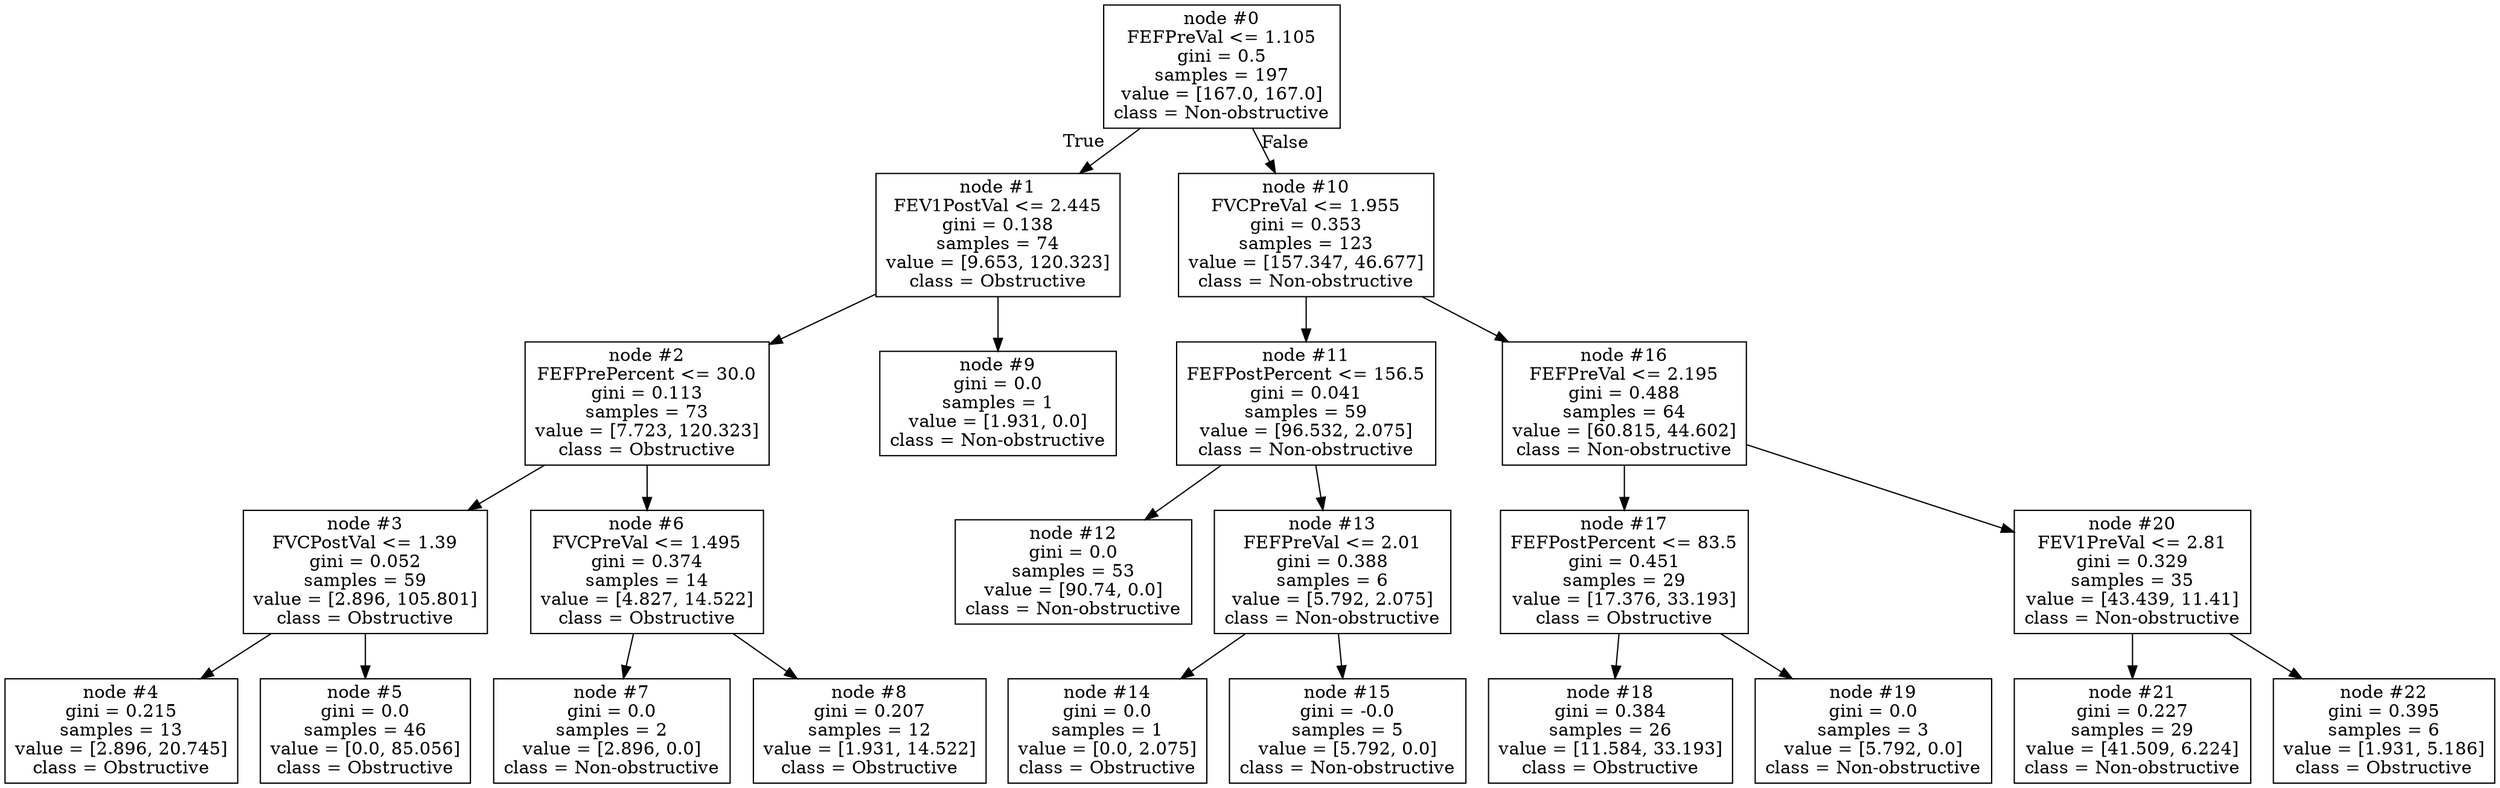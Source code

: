 digraph Tree {
node [shape=box] ;
0 [label="node #0\nFEFPreVal <= 1.105\ngini = 0.5\nsamples = 197\nvalue = [167.0, 167.0]\nclass = Non-obstructive"] ;
1 [label="node #1\nFEV1PostVal <= 2.445\ngini = 0.138\nsamples = 74\nvalue = [9.653, 120.323]\nclass = Obstructive"] ;
0 -> 1 [labeldistance=2.5, labelangle=45, headlabel="True"] ;
2 [label="node #2\nFEFPrePercent <= 30.0\ngini = 0.113\nsamples = 73\nvalue = [7.723, 120.323]\nclass = Obstructive"] ;
1 -> 2 ;
3 [label="node #3\nFVCPostVal <= 1.39\ngini = 0.052\nsamples = 59\nvalue = [2.896, 105.801]\nclass = Obstructive"] ;
2 -> 3 ;
4 [label="node #4\ngini = 0.215\nsamples = 13\nvalue = [2.896, 20.745]\nclass = Obstructive"] ;
3 -> 4 ;
5 [label="node #5\ngini = 0.0\nsamples = 46\nvalue = [0.0, 85.056]\nclass = Obstructive"] ;
3 -> 5 ;
6 [label="node #6\nFVCPreVal <= 1.495\ngini = 0.374\nsamples = 14\nvalue = [4.827, 14.522]\nclass = Obstructive"] ;
2 -> 6 ;
7 [label="node #7\ngini = 0.0\nsamples = 2\nvalue = [2.896, 0.0]\nclass = Non-obstructive"] ;
6 -> 7 ;
8 [label="node #8\ngini = 0.207\nsamples = 12\nvalue = [1.931, 14.522]\nclass = Obstructive"] ;
6 -> 8 ;
9 [label="node #9\ngini = 0.0\nsamples = 1\nvalue = [1.931, 0.0]\nclass = Non-obstructive"] ;
1 -> 9 ;
10 [label="node #10\nFVCPreVal <= 1.955\ngini = 0.353\nsamples = 123\nvalue = [157.347, 46.677]\nclass = Non-obstructive"] ;
0 -> 10 [labeldistance=2.5, labelangle=-45, headlabel="False"] ;
11 [label="node #11\nFEFPostPercent <= 156.5\ngini = 0.041\nsamples = 59\nvalue = [96.532, 2.075]\nclass = Non-obstructive"] ;
10 -> 11 ;
12 [label="node #12\ngini = 0.0\nsamples = 53\nvalue = [90.74, 0.0]\nclass = Non-obstructive"] ;
11 -> 12 ;
13 [label="node #13\nFEFPreVal <= 2.01\ngini = 0.388\nsamples = 6\nvalue = [5.792, 2.075]\nclass = Non-obstructive"] ;
11 -> 13 ;
14 [label="node #14\ngini = 0.0\nsamples = 1\nvalue = [0.0, 2.075]\nclass = Obstructive"] ;
13 -> 14 ;
15 [label="node #15\ngini = -0.0\nsamples = 5\nvalue = [5.792, 0.0]\nclass = Non-obstructive"] ;
13 -> 15 ;
16 [label="node #16\nFEFPreVal <= 2.195\ngini = 0.488\nsamples = 64\nvalue = [60.815, 44.602]\nclass = Non-obstructive"] ;
10 -> 16 ;
17 [label="node #17\nFEFPostPercent <= 83.5\ngini = 0.451\nsamples = 29\nvalue = [17.376, 33.193]\nclass = Obstructive"] ;
16 -> 17 ;
18 [label="node #18\ngini = 0.384\nsamples = 26\nvalue = [11.584, 33.193]\nclass = Obstructive"] ;
17 -> 18 ;
19 [label="node #19\ngini = 0.0\nsamples = 3\nvalue = [5.792, 0.0]\nclass = Non-obstructive"] ;
17 -> 19 ;
20 [label="node #20\nFEV1PreVal <= 2.81\ngini = 0.329\nsamples = 35\nvalue = [43.439, 11.41]\nclass = Non-obstructive"] ;
16 -> 20 ;
21 [label="node #21\ngini = 0.227\nsamples = 29\nvalue = [41.509, 6.224]\nclass = Non-obstructive"] ;
20 -> 21 ;
22 [label="node #22\ngini = 0.395\nsamples = 6\nvalue = [1.931, 5.186]\nclass = Obstructive"] ;
20 -> 22 ;
}